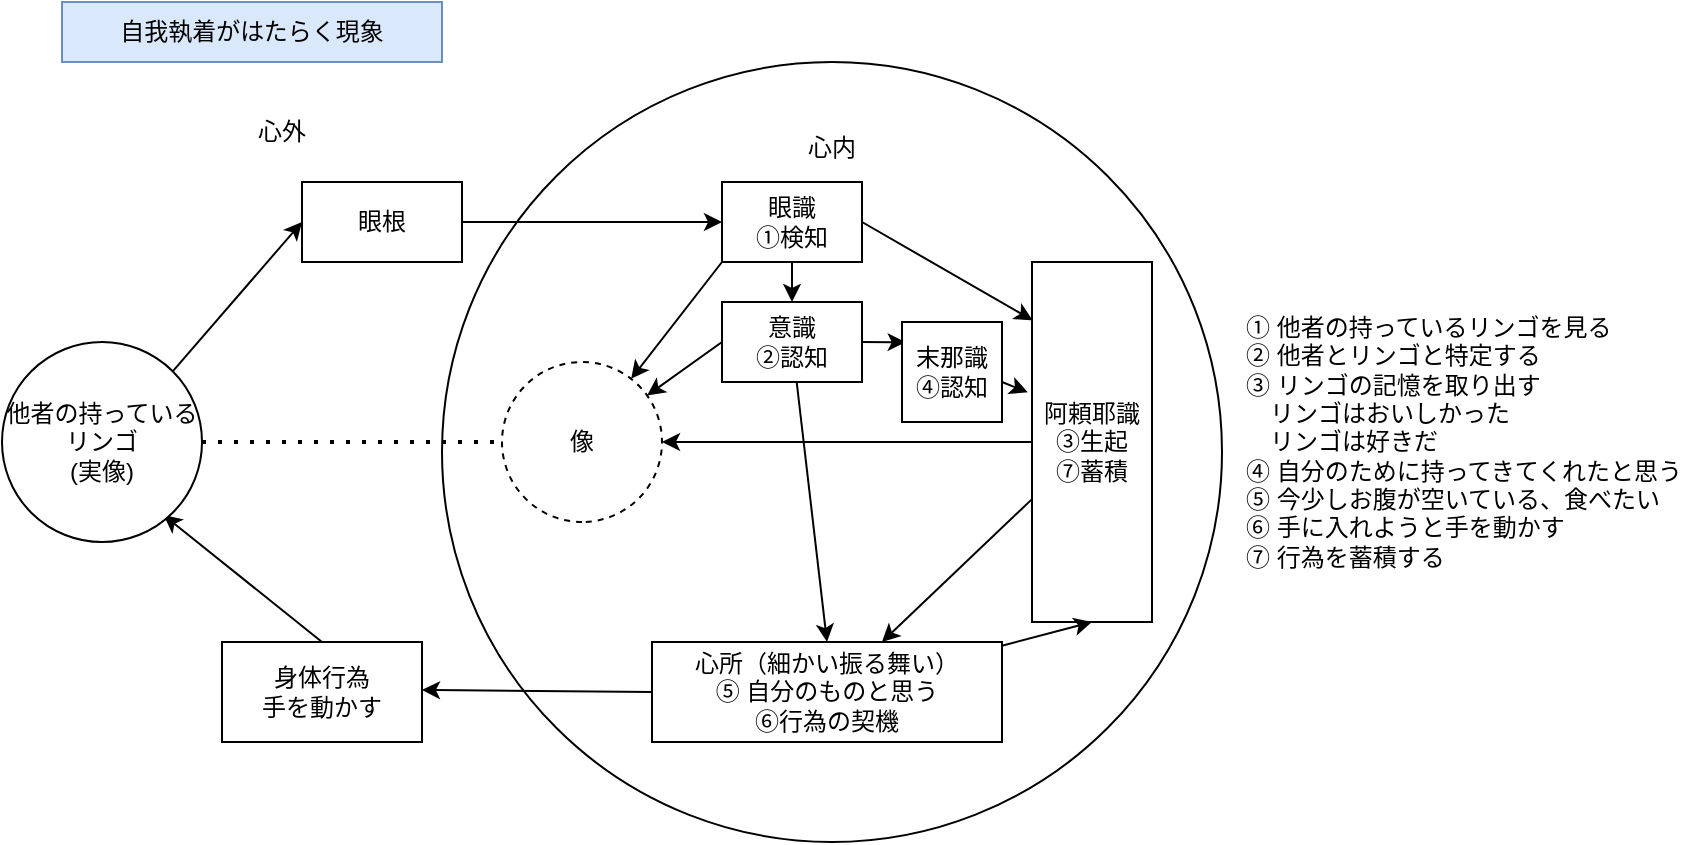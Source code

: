 <mxfile version="26.2.13">
  <diagram name="ページ1" id="Avn_IjXBFJIkiu06WHae">
    <mxGraphModel dx="1721" dy="721" grid="1" gridSize="10" guides="1" tooltips="1" connect="1" arrows="1" fold="1" page="1" pageScale="1" pageWidth="1169" pageHeight="827" math="0" shadow="0">
      <root>
        <mxCell id="0" />
        <mxCell id="1" parent="0" />
        <mxCell id="HBVwzdZ3Glg3BGLDMUVo-1" value="自我執着がはたらく現象" style="text;html=1;align=center;verticalAlign=middle;whiteSpace=wrap;rounded=0;fillColor=#dae8fc;strokeColor=#6c8ebf;" parent="1" vertex="1">
          <mxGeometry x="90" y="80" width="190" height="30" as="geometry" />
        </mxCell>
        <mxCell id="HBVwzdZ3Glg3BGLDMUVo-2" value="&lt;div&gt;&lt;br&gt;&lt;/div&gt;&lt;div&gt;&lt;br&gt;&lt;/div&gt;心内" style="ellipse;whiteSpace=wrap;html=1;aspect=fixed;verticalAlign=top;" parent="1" vertex="1">
          <mxGeometry x="280" y="110" width="390" height="390" as="geometry" />
        </mxCell>
        <mxCell id="HBVwzdZ3Glg3BGLDMUVo-3" value="阿頼耶識&lt;div&gt;&lt;div&gt;③生起&lt;/div&gt;&lt;/div&gt;&lt;div&gt;⑦蓄積&lt;/div&gt;" style="rounded=0;whiteSpace=wrap;html=1;" parent="1" vertex="1">
          <mxGeometry x="575" y="210" width="60" height="180" as="geometry" />
        </mxCell>
        <mxCell id="HBVwzdZ3Glg3BGLDMUVo-4" value="心外" style="text;html=1;align=center;verticalAlign=middle;whiteSpace=wrap;rounded=0;" parent="1" vertex="1">
          <mxGeometry x="140" y="130" width="120" height="30" as="geometry" />
        </mxCell>
        <mxCell id="HBVwzdZ3Glg3BGLDMUVo-6" value="眼識&lt;div&gt;①検知&lt;/div&gt;" style="rounded=0;whiteSpace=wrap;html=1;" parent="1" vertex="1">
          <mxGeometry x="420" y="170" width="70" height="40" as="geometry" />
        </mxCell>
        <mxCell id="HBVwzdZ3Glg3BGLDMUVo-9" value="眼根" style="rounded=0;whiteSpace=wrap;html=1;" parent="1" vertex="1">
          <mxGeometry x="210" y="170" width="80" height="40" as="geometry" />
        </mxCell>
        <mxCell id="HBVwzdZ3Glg3BGLDMUVo-10" value="" style="endArrow=classic;html=1;rounded=0;exitX=1;exitY=0;exitDx=0;exitDy=0;entryX=0;entryY=0.5;entryDx=0;entryDy=0;" parent="1" source="6yc5_jBH0w0b_K1wFekR-3" target="HBVwzdZ3Glg3BGLDMUVo-9" edge="1">
          <mxGeometry width="50" height="50" relative="1" as="geometry">
            <mxPoint x="150" y="264.66" as="sourcePoint" />
            <mxPoint x="210" y="265.12" as="targetPoint" />
          </mxGeometry>
        </mxCell>
        <mxCell id="HBVwzdZ3Glg3BGLDMUVo-11" value="" style="endArrow=classic;html=1;rounded=0;entryX=0;entryY=0.5;entryDx=0;entryDy=0;" parent="1" source="HBVwzdZ3Glg3BGLDMUVo-9" target="HBVwzdZ3Glg3BGLDMUVo-6" edge="1">
          <mxGeometry width="50" height="50" relative="1" as="geometry">
            <mxPoint x="270" y="264.7" as="sourcePoint" />
            <mxPoint x="350" y="264.66" as="targetPoint" />
          </mxGeometry>
        </mxCell>
        <mxCell id="HBVwzdZ3Glg3BGLDMUVo-14" value="" style="endArrow=classic;html=1;rounded=0;exitX=1;exitY=0.5;exitDx=0;exitDy=0;entryX=0.037;entryY=0.202;entryDx=0;entryDy=0;entryPerimeter=0;" parent="1" source="HBVwzdZ3Glg3BGLDMUVo-5" target="6yc5_jBH0w0b_K1wFekR-6" edge="1">
          <mxGeometry width="50" height="50" relative="1" as="geometry">
            <mxPoint x="510.36" y="267.44" as="sourcePoint" />
            <mxPoint x="550" y="285" as="targetPoint" />
          </mxGeometry>
        </mxCell>
        <mxCell id="HBVwzdZ3Glg3BGLDMUVo-5" value="意識&lt;div&gt;➁認知&lt;/div&gt;" style="rounded=0;whiteSpace=wrap;html=1;" parent="1" vertex="1">
          <mxGeometry x="420" y="230" width="70" height="40" as="geometry" />
        </mxCell>
        <mxCell id="HBVwzdZ3Glg3BGLDMUVo-15" value="心所（細かい振る舞い）&lt;div&gt;⑤ 自分のものと思う&lt;/div&gt;&lt;div&gt;⑥行為の契機&lt;/div&gt;" style="rounded=0;whiteSpace=wrap;html=1;" parent="1" vertex="1">
          <mxGeometry x="385" y="400" width="175" height="50" as="geometry" />
        </mxCell>
        <mxCell id="HBVwzdZ3Glg3BGLDMUVo-16" value="" style="endArrow=classic;html=1;rounded=0;exitX=0.5;exitY=1;exitDx=0;exitDy=0;" parent="1" source="HBVwzdZ3Glg3BGLDMUVo-6" target="HBVwzdZ3Glg3BGLDMUVo-5" edge="1">
          <mxGeometry width="50" height="50" relative="1" as="geometry">
            <mxPoint x="420" y="263" as="sourcePoint" />
            <mxPoint x="560" y="263" as="targetPoint" />
          </mxGeometry>
        </mxCell>
        <mxCell id="HBVwzdZ3Glg3BGLDMUVo-17" value="" style="endArrow=classic;html=1;rounded=0;exitX=0;exitY=1;exitDx=0;exitDy=0;" parent="1" source="HBVwzdZ3Glg3BGLDMUVo-6" target="6yc5_jBH0w0b_K1wFekR-1" edge="1">
          <mxGeometry width="50" height="50" relative="1" as="geometry">
            <mxPoint x="400" y="220" as="sourcePoint" />
            <mxPoint x="440" y="145.81" as="targetPoint" />
          </mxGeometry>
        </mxCell>
        <mxCell id="HBVwzdZ3Glg3BGLDMUVo-18" value="" style="endArrow=classic;html=1;rounded=0;exitX=0;exitY=0.5;exitDx=0;exitDy=0;entryX=0.5;entryY=0;entryDx=0;entryDy=0;" parent="1" source="HBVwzdZ3Glg3BGLDMUVo-3" target="6yc5_jBH0w0b_K1wFekR-1" edge="1">
          <mxGeometry width="50" height="50" relative="1" as="geometry">
            <mxPoint x="579.22" y="380.86" as="sourcePoint" />
            <mxPoint x="540" y="380.0" as="targetPoint" />
          </mxGeometry>
        </mxCell>
        <mxCell id="HBVwzdZ3Glg3BGLDMUVo-20" value="① 他者の持っているリンゴを見る&lt;div&gt;➁ 他者とリンゴと特定する&lt;/div&gt;&lt;div&gt;③ リンゴの記憶を取り出す&lt;/div&gt;&lt;div&gt;　リンゴはおいしかった&lt;/div&gt;&lt;div&gt;　リンゴは好きだ&lt;/div&gt;&lt;div&gt;④ 自分のために持ってきてくれたと思う&lt;/div&gt;&lt;div&gt;⑤ 今少しお腹が空いている、食べたい&lt;/div&gt;&lt;div&gt;⑥ 手に入れようと手を動かす&lt;/div&gt;&lt;div&gt;⑦ 行為を蓄積する&lt;/div&gt;" style="text;html=1;align=left;verticalAlign=middle;whiteSpace=wrap;rounded=0;" parent="1" vertex="1">
          <mxGeometry x="680" y="210" width="230" height="180" as="geometry" />
        </mxCell>
        <mxCell id="HBVwzdZ3Glg3BGLDMUVo-23" value="" style="endArrow=classic;html=1;rounded=0;exitX=0;exitY=0.5;exitDx=0;exitDy=0;" parent="1" source="HBVwzdZ3Glg3BGLDMUVo-5" target="6yc5_jBH0w0b_K1wFekR-1" edge="1">
          <mxGeometry width="50" height="50" relative="1" as="geometry">
            <mxPoint x="490.003" y="340.0" as="sourcePoint" />
            <mxPoint x="534.42" y="350.37" as="targetPoint" />
          </mxGeometry>
        </mxCell>
        <mxCell id="HBVwzdZ3Glg3BGLDMUVo-25" value="" style="endArrow=classic;html=1;rounded=0;exitX=0;exitY=0.5;exitDx=0;exitDy=0;" parent="1" source="HBVwzdZ3Glg3BGLDMUVo-15" edge="1">
          <mxGeometry width="50" height="50" relative="1" as="geometry">
            <mxPoint x="380" y="426" as="sourcePoint" />
            <mxPoint x="270" y="424" as="targetPoint" />
          </mxGeometry>
        </mxCell>
        <mxCell id="HBVwzdZ3Glg3BGLDMUVo-26" value="身体行為&lt;div&gt;手を動かす&lt;/div&gt;" style="rounded=0;whiteSpace=wrap;html=1;" parent="1" vertex="1">
          <mxGeometry x="170" y="400" width="100" height="50" as="geometry" />
        </mxCell>
        <mxCell id="HBVwzdZ3Glg3BGLDMUVo-27" value="" style="endArrow=classic;html=1;rounded=0;entryX=0.5;entryY=1;entryDx=0;entryDy=0;" parent="1" source="HBVwzdZ3Glg3BGLDMUVo-15" target="HBVwzdZ3Glg3BGLDMUVo-3" edge="1">
          <mxGeometry width="50" height="50" relative="1" as="geometry">
            <mxPoint x="652" y="428" as="sourcePoint" />
            <mxPoint x="630" y="490" as="targetPoint" />
          </mxGeometry>
        </mxCell>
        <mxCell id="HBVwzdZ3Glg3BGLDMUVo-28" value="" style="endArrow=classic;html=1;rounded=0;entryX=0.809;entryY=0.866;entryDx=0;entryDy=0;entryPerimeter=0;exitX=0.5;exitY=0;exitDx=0;exitDy=0;" parent="1" source="HBVwzdZ3Glg3BGLDMUVo-26" target="6yc5_jBH0w0b_K1wFekR-3" edge="1">
          <mxGeometry width="50" height="50" relative="1" as="geometry">
            <mxPoint x="180" y="360" as="sourcePoint" />
            <mxPoint x="127.26" y="321.65" as="targetPoint" />
          </mxGeometry>
        </mxCell>
        <mxCell id="6yc5_jBH0w0b_K1wFekR-1" value="像" style="ellipse;whiteSpace=wrap;html=1;aspect=fixed;dashed=1;direction=south;" parent="1" vertex="1">
          <mxGeometry x="310" y="260" width="80" height="80" as="geometry" />
        </mxCell>
        <mxCell id="6yc5_jBH0w0b_K1wFekR-2" value="" style="endArrow=classic;html=1;rounded=0;entryX=0.5;entryY=0;entryDx=0;entryDy=0;" parent="1" source="HBVwzdZ3Glg3BGLDMUVo-5" target="HBVwzdZ3Glg3BGLDMUVo-15" edge="1">
          <mxGeometry width="50" height="50" relative="1" as="geometry">
            <mxPoint x="550" y="450" as="sourcePoint" />
            <mxPoint x="467.419" y="332.687" as="targetPoint" />
          </mxGeometry>
        </mxCell>
        <mxCell id="6yc5_jBH0w0b_K1wFekR-3" value="&lt;div&gt;他者の持っているリンゴ&lt;/div&gt;(実像)" style="ellipse;whiteSpace=wrap;html=1;aspect=fixed;" parent="1" vertex="1">
          <mxGeometry x="60" y="250" width="100" height="100" as="geometry" />
        </mxCell>
        <mxCell id="6yc5_jBH0w0b_K1wFekR-4" value="" style="endArrow=none;dashed=1;html=1;dashPattern=1 3;strokeWidth=2;rounded=0;entryX=0.5;entryY=1;entryDx=0;entryDy=0;exitX=1;exitY=0.5;exitDx=0;exitDy=0;" parent="1" source="6yc5_jBH0w0b_K1wFekR-3" target="6yc5_jBH0w0b_K1wFekR-1" edge="1">
          <mxGeometry width="50" height="50" relative="1" as="geometry">
            <mxPoint x="225" y="310" as="sourcePoint" />
            <mxPoint x="275" y="260" as="targetPoint" />
          </mxGeometry>
        </mxCell>
        <mxCell id="6yc5_jBH0w0b_K1wFekR-5" value="" style="endArrow=classic;html=1;rounded=0;exitX=1;exitY=0.5;exitDx=0;exitDy=0;entryX=0.005;entryY=0.162;entryDx=0;entryDy=0;entryPerimeter=0;" parent="1" source="HBVwzdZ3Glg3BGLDMUVo-6" target="HBVwzdZ3Glg3BGLDMUVo-3" edge="1">
          <mxGeometry width="50" height="50" relative="1" as="geometry">
            <mxPoint x="515" y="220" as="sourcePoint" />
            <mxPoint x="575" y="220" as="targetPoint" />
          </mxGeometry>
        </mxCell>
        <mxCell id="6yc5_jBH0w0b_K1wFekR-6" value="末那識&lt;div&gt;④認知&lt;/div&gt;" style="rounded=0;whiteSpace=wrap;html=1;" parent="1" vertex="1">
          <mxGeometry x="510" y="240" width="50" height="50" as="geometry" />
        </mxCell>
        <mxCell id="6yc5_jBH0w0b_K1wFekR-8" value="" style="endArrow=classic;html=1;rounded=0;exitX=1;exitY=0.5;exitDx=0;exitDy=0;entryX=-0.035;entryY=0.362;entryDx=0;entryDy=0;entryPerimeter=0;" parent="1" target="HBVwzdZ3Glg3BGLDMUVo-3" edge="1">
          <mxGeometry width="50" height="50" relative="1" as="geometry">
            <mxPoint x="560" y="270" as="sourcePoint" />
            <mxPoint x="582" y="276" as="targetPoint" />
          </mxGeometry>
        </mxCell>
        <mxCell id="6yc5_jBH0w0b_K1wFekR-10" value="" style="endArrow=classic;html=1;rounded=0;entryX=0.657;entryY=0;entryDx=0;entryDy=0;entryPerimeter=0;" parent="1" source="HBVwzdZ3Glg3BGLDMUVo-3" target="HBVwzdZ3Glg3BGLDMUVo-15" edge="1">
          <mxGeometry width="50" height="50" relative="1" as="geometry">
            <mxPoint x="470" y="360" as="sourcePoint" />
            <mxPoint x="554.818" y="363.434" as="targetPoint" />
          </mxGeometry>
        </mxCell>
      </root>
    </mxGraphModel>
  </diagram>
</mxfile>
